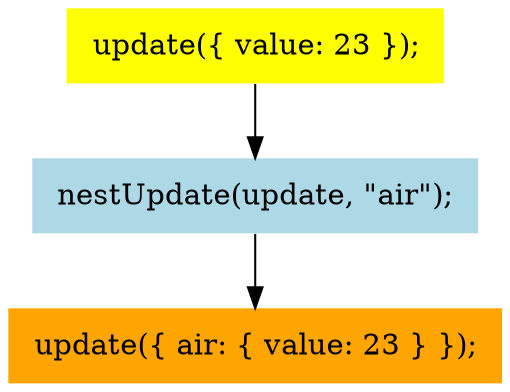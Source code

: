 digraph meiosistutorial {
  nupdate [shape="plaintext", style="filled", fillcolor="lightblue", label=<
    <table border="0">
      <tr>
        <td>nestUpdate(update, "air");</td>
      </tr>
    </table>
  >]

  air [shape="plaintext", style="filled", fillcolor="yellow", label=<
    <table border="0">
      <tr><td>update({ value: 23 });</td></tr>
    </table>
  >]

  update [shape="plaintext", style="filled", fillcolor="orange", label=<
    <table border="0">
      <tr>
        <td>update({ air: { value: 23 } });</td>
      </tr>
    </table>
  >]

  air -> nupdate
  nupdate -> update
}